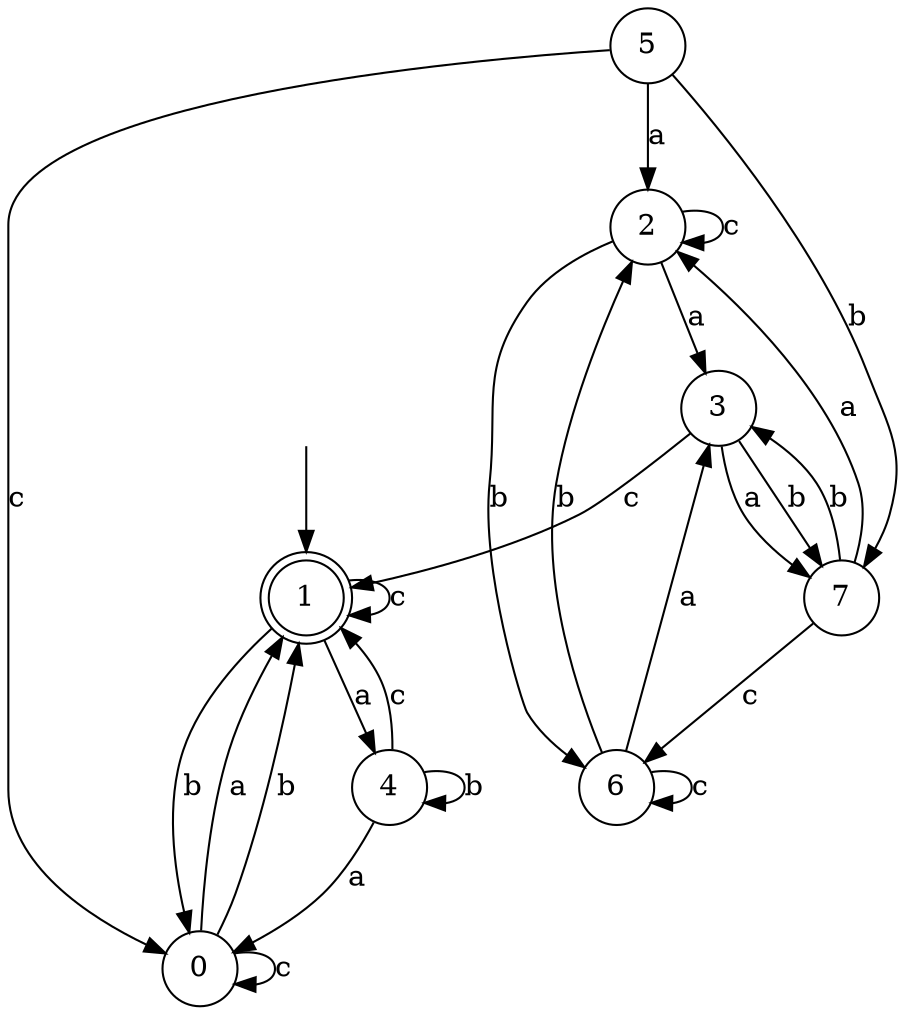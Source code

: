 digraph g {
__start [label=""shape=none]
	1[shape="doublecircle" label="1"]
	0[shape="circle" label="0"]
	2[shape="circle" label="2"]
	3[shape="circle" label="3"]
	4[shape="circle" label="4"]
	5[shape="circle" label="5"]
	6[shape="circle" label="6"]
	7[shape="circle" label="7"]

__start -> 1
	0 -> 1 [label="a"]
	0 -> 1 [label="b"]
	0 -> 0 [label="c"]
	1 -> 4 [label="a"]
	1 -> 0 [label="b"]
	1 -> 1 [label="c"]
	2 -> 3 [label="a"]
	2 -> 6 [label="b"]
	2 -> 2 [label="c"]
	3 -> 7 [label="a"]
	3 -> 7 [label="b"]
	3 -> 1 [label="c"]
	4 -> 0 [label="a"]
	4 -> 4 [label="b"]
	4 -> 1 [label="c"]
	5 -> 2 [label="a"]
	5 -> 7 [label="b"]
	5 -> 0 [label="c"]
	6 -> 3 [label="a"]
	6 -> 2 [label="b"]
	6 -> 6 [label="c"]
	7 -> 2 [label="a"]
	7 -> 3 [label="b"]
	7 -> 6 [label="c"]
}

